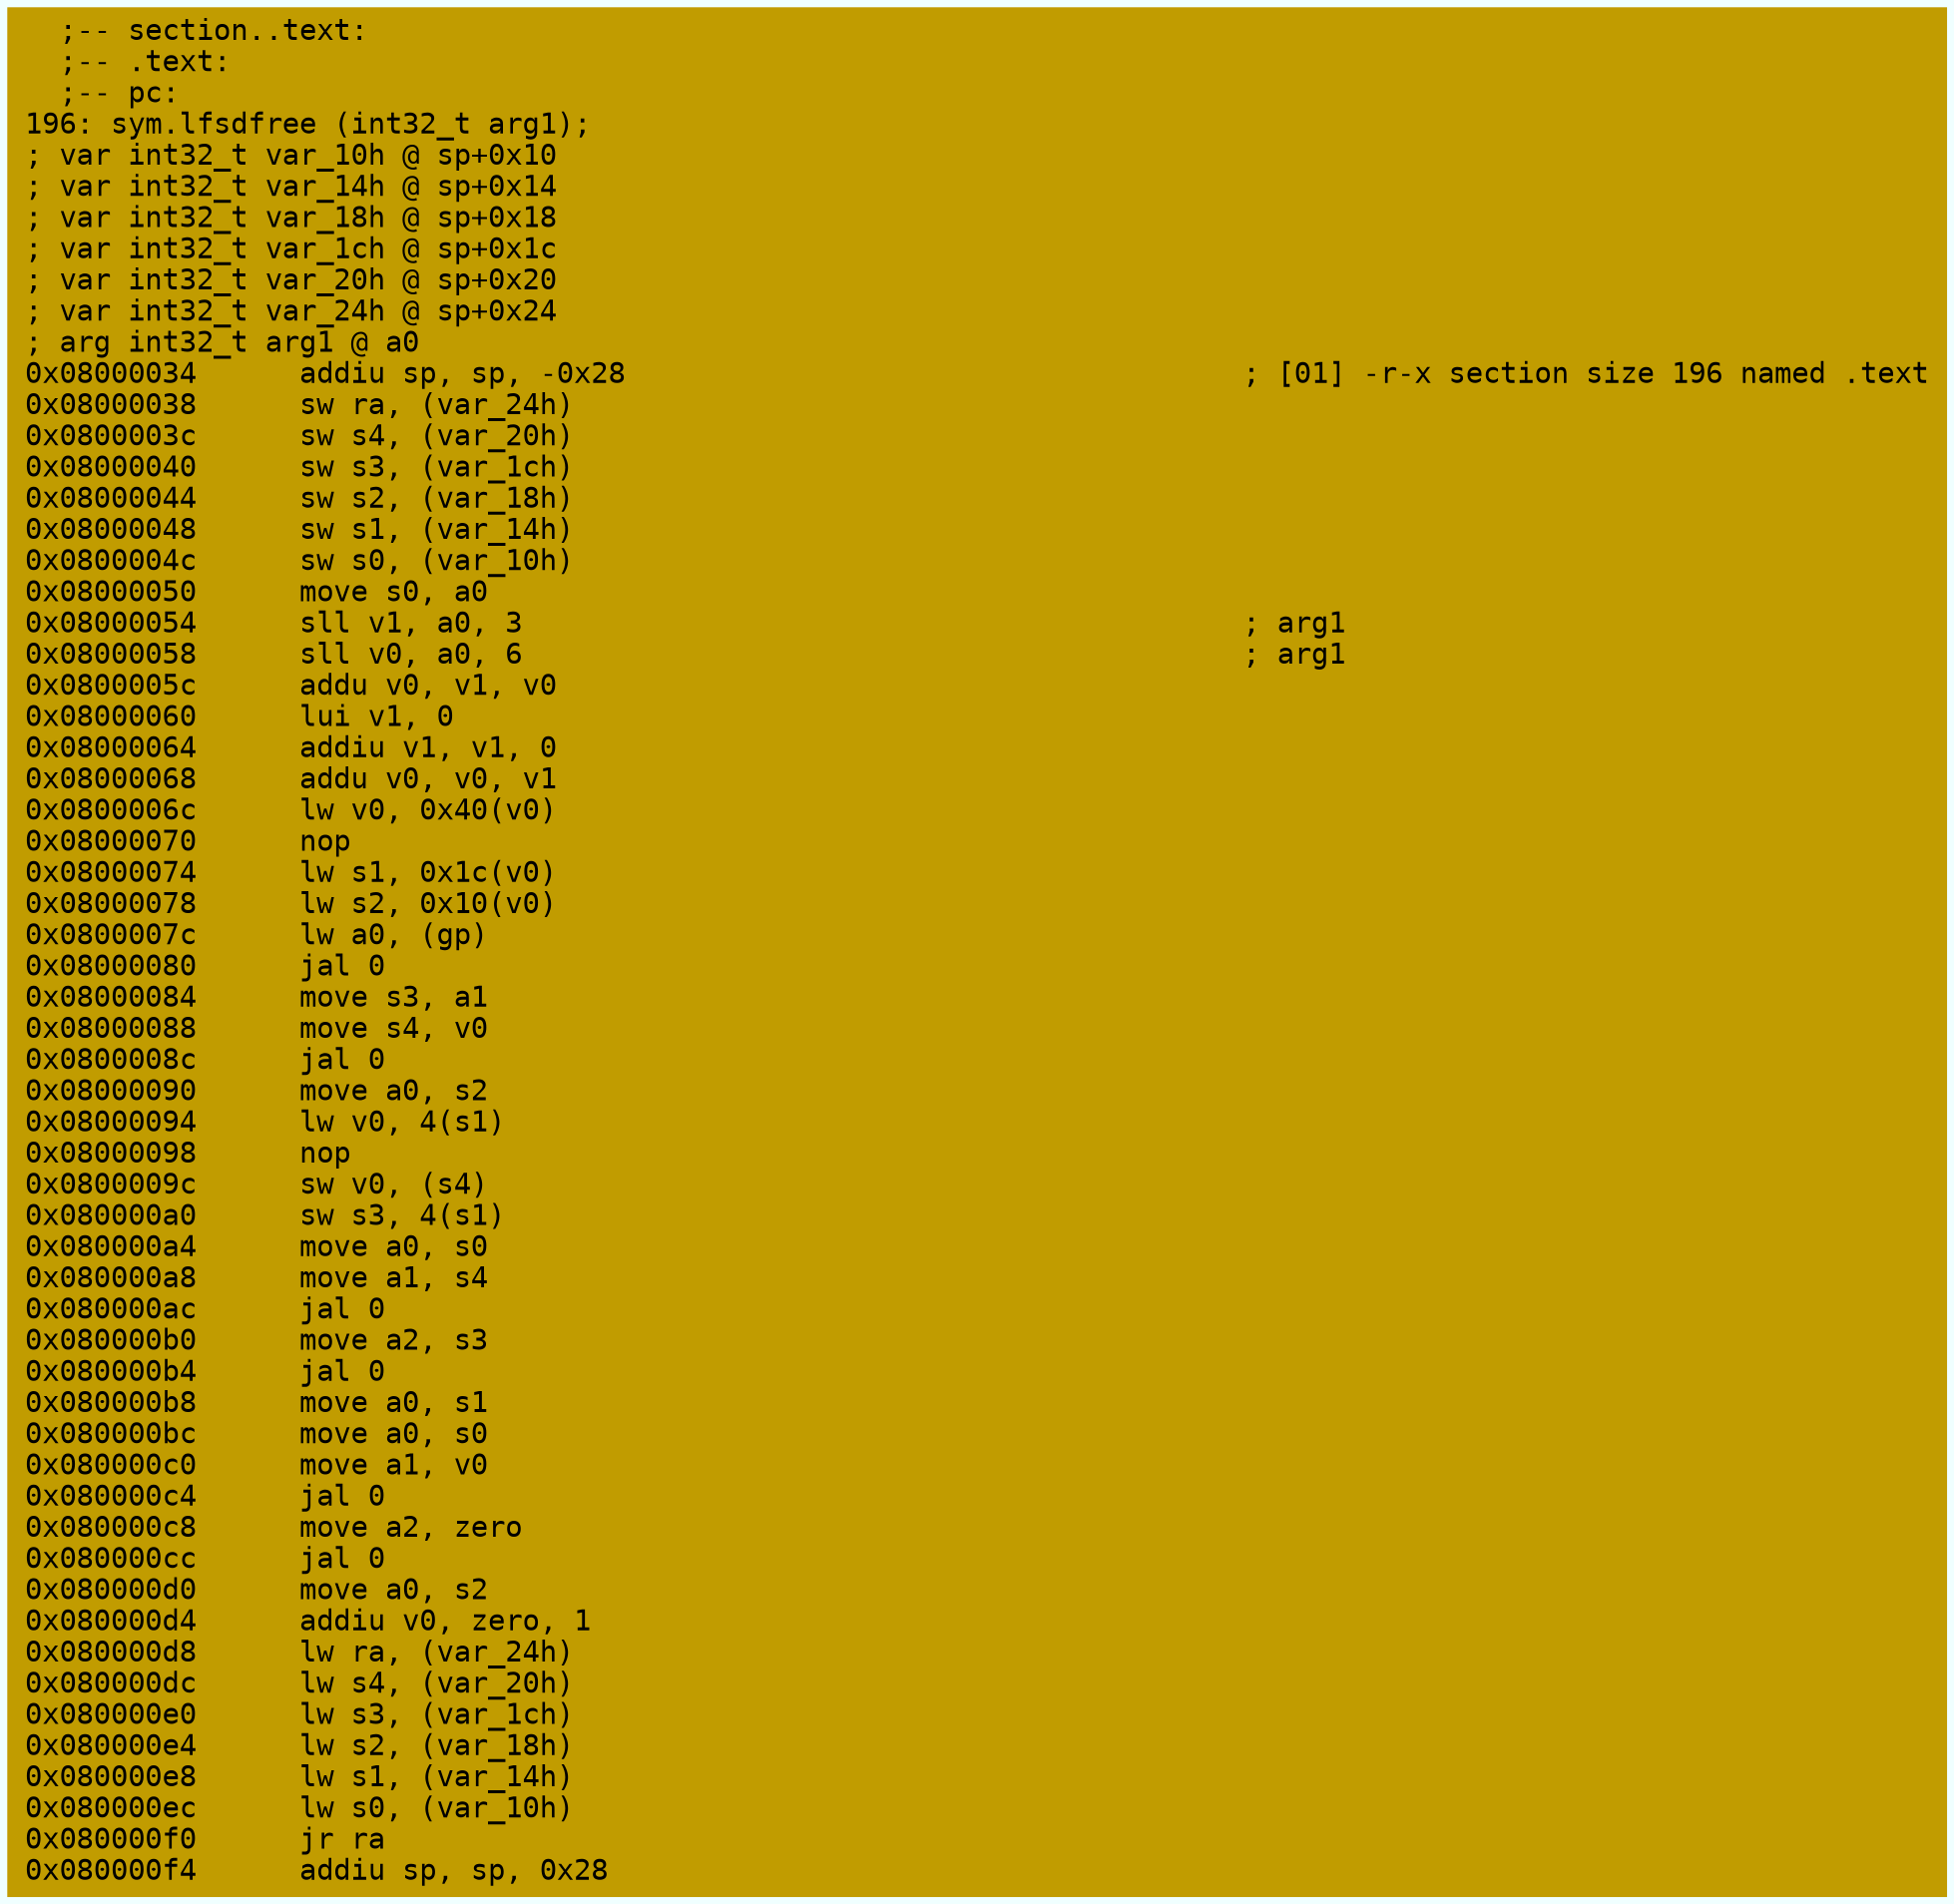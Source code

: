 digraph code {
	graph [bgcolor=azure fontsize=8 fontname="Courier" splines="ortho"];
	node [fillcolor=gray style=filled shape=box];
	edge [arrowhead="normal"];
	"0x08000034" [URL="sym.lfsdfree/0x08000034", fillcolor="#c19c00",color="#c19c00", fontname="Courier",label="  ;-- section..text:\l  ;-- .text:\l  ;-- pc:\l196: sym.lfsdfree (int32_t arg1);\l; var int32_t var_10h @ sp+0x10\l; var int32_t var_14h @ sp+0x14\l; var int32_t var_18h @ sp+0x18\l; var int32_t var_1ch @ sp+0x1c\l; var int32_t var_20h @ sp+0x20\l; var int32_t var_24h @ sp+0x24\l; arg int32_t arg1 @ a0\l0x08000034      addiu sp, sp, -0x28                                    ; [01] -r-x section size 196 named .text\l0x08000038      sw ra, (var_24h)\l0x0800003c      sw s4, (var_20h)\l0x08000040      sw s3, (var_1ch)\l0x08000044      sw s2, (var_18h)\l0x08000048      sw s1, (var_14h)\l0x0800004c      sw s0, (var_10h)\l0x08000050      move s0, a0\l0x08000054      sll v1, a0, 3                                          ; arg1\l0x08000058      sll v0, a0, 6                                          ; arg1\l0x0800005c      addu v0, v1, v0\l0x08000060      lui v1, 0\l0x08000064      addiu v1, v1, 0\l0x08000068      addu v0, v0, v1\l0x0800006c      lw v0, 0x40(v0)\l0x08000070      nop\l0x08000074      lw s1, 0x1c(v0)\l0x08000078      lw s2, 0x10(v0)\l0x0800007c      lw a0, (gp)\l0x08000080      jal 0\l0x08000084      move s3, a1\l0x08000088      move s4, v0\l0x0800008c      jal 0\l0x08000090      move a0, s2\l0x08000094      lw v0, 4(s1)\l0x08000098      nop\l0x0800009c      sw v0, (s4)\l0x080000a0      sw s3, 4(s1)\l0x080000a4      move a0, s0\l0x080000a8      move a1, s4\l0x080000ac      jal 0\l0x080000b0      move a2, s3\l0x080000b4      jal 0\l0x080000b8      move a0, s1\l0x080000bc      move a0, s0\l0x080000c0      move a1, v0\l0x080000c4      jal 0\l0x080000c8      move a2, zero\l0x080000cc      jal 0\l0x080000d0      move a0, s2\l0x080000d4      addiu v0, zero, 1\l0x080000d8      lw ra, (var_24h)\l0x080000dc      lw s4, (var_20h)\l0x080000e0      lw s3, (var_1ch)\l0x080000e4      lw s2, (var_18h)\l0x080000e8      lw s1, (var_14h)\l0x080000ec      lw s0, (var_10h)\l0x080000f0      jr ra\l0x080000f4      addiu sp, sp, 0x28\l"]
}
